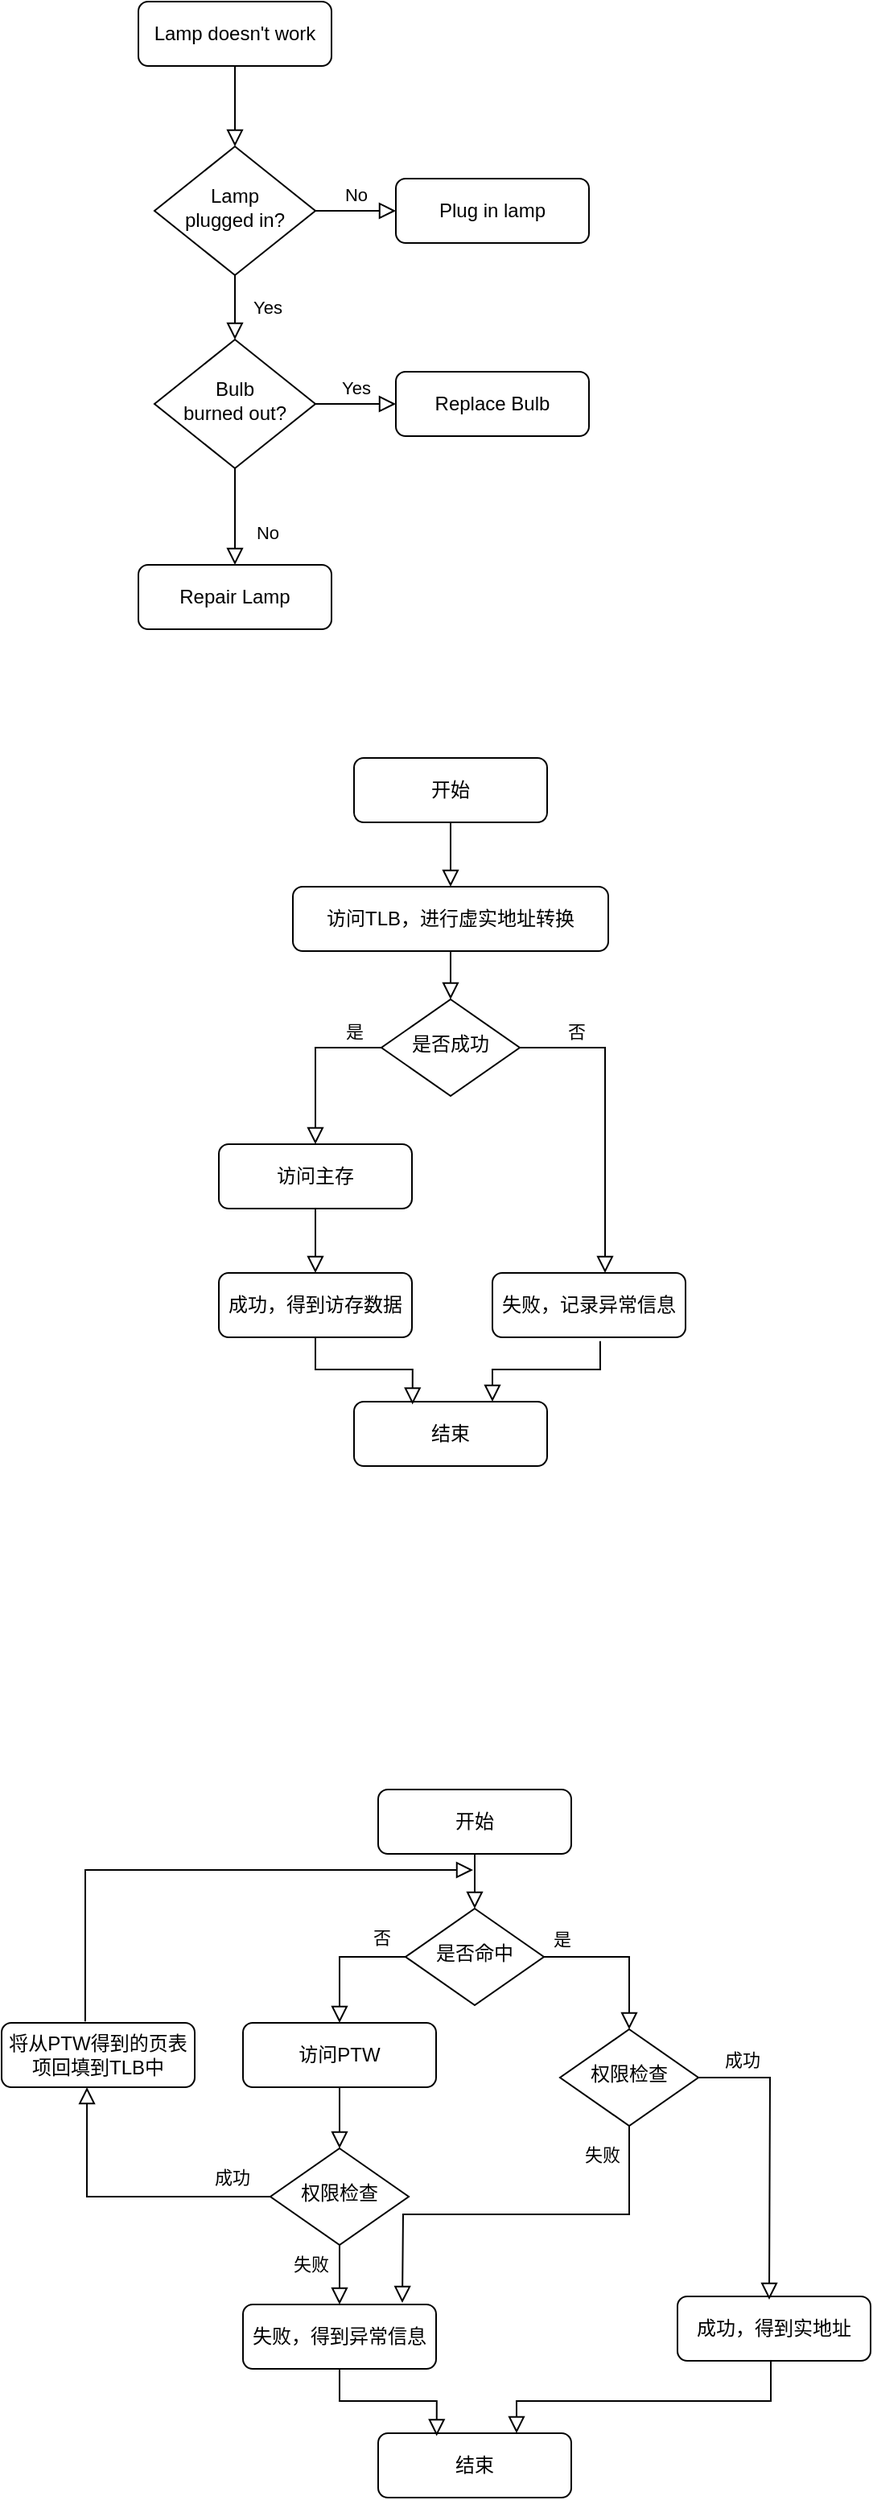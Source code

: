 <mxfile version="14.7.0" type="github">
  <diagram id="C5RBs43oDa-KdzZeNtuy" name="Page-1">
    <mxGraphModel dx="1422" dy="800" grid="0" gridSize="10" guides="1" tooltips="1" connect="1" arrows="1" fold="1" page="1" pageScale="1" pageWidth="827" pageHeight="1169" math="0" shadow="0">
      <root>
        <mxCell id="WIyWlLk6GJQsqaUBKTNV-0" />
        <mxCell id="WIyWlLk6GJQsqaUBKTNV-1" parent="WIyWlLk6GJQsqaUBKTNV-0" />
        <mxCell id="WIyWlLk6GJQsqaUBKTNV-2" value="" style="rounded=0;html=1;jettySize=auto;orthogonalLoop=1;fontSize=11;endArrow=block;endFill=0;endSize=8;strokeWidth=1;shadow=0;labelBackgroundColor=none;edgeStyle=orthogonalEdgeStyle;" parent="WIyWlLk6GJQsqaUBKTNV-1" source="WIyWlLk6GJQsqaUBKTNV-3" target="WIyWlLk6GJQsqaUBKTNV-6" edge="1">
          <mxGeometry relative="1" as="geometry" />
        </mxCell>
        <mxCell id="WIyWlLk6GJQsqaUBKTNV-3" value="Lamp doesn&#39;t work" style="rounded=1;whiteSpace=wrap;html=1;fontSize=12;glass=0;strokeWidth=1;shadow=0;" parent="WIyWlLk6GJQsqaUBKTNV-1" vertex="1">
          <mxGeometry x="160" y="80" width="120" height="40" as="geometry" />
        </mxCell>
        <mxCell id="WIyWlLk6GJQsqaUBKTNV-4" value="Yes" style="rounded=0;html=1;jettySize=auto;orthogonalLoop=1;fontSize=11;endArrow=block;endFill=0;endSize=8;strokeWidth=1;shadow=0;labelBackgroundColor=none;edgeStyle=orthogonalEdgeStyle;" parent="WIyWlLk6GJQsqaUBKTNV-1" source="WIyWlLk6GJQsqaUBKTNV-6" target="WIyWlLk6GJQsqaUBKTNV-10" edge="1">
          <mxGeometry y="20" relative="1" as="geometry">
            <mxPoint as="offset" />
          </mxGeometry>
        </mxCell>
        <mxCell id="WIyWlLk6GJQsqaUBKTNV-5" value="No" style="edgeStyle=orthogonalEdgeStyle;rounded=0;html=1;jettySize=auto;orthogonalLoop=1;fontSize=11;endArrow=block;endFill=0;endSize=8;strokeWidth=1;shadow=0;labelBackgroundColor=none;" parent="WIyWlLk6GJQsqaUBKTNV-1" source="WIyWlLk6GJQsqaUBKTNV-6" target="WIyWlLk6GJQsqaUBKTNV-7" edge="1">
          <mxGeometry y="10" relative="1" as="geometry">
            <mxPoint as="offset" />
          </mxGeometry>
        </mxCell>
        <mxCell id="WIyWlLk6GJQsqaUBKTNV-6" value="Lamp&lt;br&gt;plugged in?" style="rhombus;whiteSpace=wrap;html=1;shadow=0;fontFamily=Helvetica;fontSize=12;align=center;strokeWidth=1;spacing=6;spacingTop=-4;" parent="WIyWlLk6GJQsqaUBKTNV-1" vertex="1">
          <mxGeometry x="170" y="170" width="100" height="80" as="geometry" />
        </mxCell>
        <mxCell id="WIyWlLk6GJQsqaUBKTNV-7" value="Plug in lamp" style="rounded=1;whiteSpace=wrap;html=1;fontSize=12;glass=0;strokeWidth=1;shadow=0;" parent="WIyWlLk6GJQsqaUBKTNV-1" vertex="1">
          <mxGeometry x="320" y="190" width="120" height="40" as="geometry" />
        </mxCell>
        <mxCell id="WIyWlLk6GJQsqaUBKTNV-8" value="No" style="rounded=0;html=1;jettySize=auto;orthogonalLoop=1;fontSize=11;endArrow=block;endFill=0;endSize=8;strokeWidth=1;shadow=0;labelBackgroundColor=none;edgeStyle=orthogonalEdgeStyle;" parent="WIyWlLk6GJQsqaUBKTNV-1" source="WIyWlLk6GJQsqaUBKTNV-10" target="WIyWlLk6GJQsqaUBKTNV-11" edge="1">
          <mxGeometry x="0.333" y="20" relative="1" as="geometry">
            <mxPoint as="offset" />
          </mxGeometry>
        </mxCell>
        <mxCell id="WIyWlLk6GJQsqaUBKTNV-9" value="Yes" style="edgeStyle=orthogonalEdgeStyle;rounded=0;html=1;jettySize=auto;orthogonalLoop=1;fontSize=11;endArrow=block;endFill=0;endSize=8;strokeWidth=1;shadow=0;labelBackgroundColor=none;" parent="WIyWlLk6GJQsqaUBKTNV-1" source="WIyWlLk6GJQsqaUBKTNV-10" target="WIyWlLk6GJQsqaUBKTNV-12" edge="1">
          <mxGeometry y="10" relative="1" as="geometry">
            <mxPoint as="offset" />
          </mxGeometry>
        </mxCell>
        <mxCell id="WIyWlLk6GJQsqaUBKTNV-10" value="Bulb&lt;br&gt;burned out?" style="rhombus;whiteSpace=wrap;html=1;shadow=0;fontFamily=Helvetica;fontSize=12;align=center;strokeWidth=1;spacing=6;spacingTop=-4;" parent="WIyWlLk6GJQsqaUBKTNV-1" vertex="1">
          <mxGeometry x="170" y="290" width="100" height="80" as="geometry" />
        </mxCell>
        <mxCell id="WIyWlLk6GJQsqaUBKTNV-11" value="Repair Lamp" style="rounded=1;whiteSpace=wrap;html=1;fontSize=12;glass=0;strokeWidth=1;shadow=0;" parent="WIyWlLk6GJQsqaUBKTNV-1" vertex="1">
          <mxGeometry x="160" y="430" width="120" height="40" as="geometry" />
        </mxCell>
        <mxCell id="WIyWlLk6GJQsqaUBKTNV-12" value="Replace Bulb" style="rounded=1;whiteSpace=wrap;html=1;fontSize=12;glass=0;strokeWidth=1;shadow=0;" parent="WIyWlLk6GJQsqaUBKTNV-1" vertex="1">
          <mxGeometry x="320" y="310" width="120" height="40" as="geometry" />
        </mxCell>
        <mxCell id="PfXoBTsluk0Nw_FTHRr1-0" value="开始" style="rounded=1;whiteSpace=wrap;html=1;fontSize=12;glass=0;strokeWidth=1;shadow=0;" vertex="1" parent="WIyWlLk6GJQsqaUBKTNV-1">
          <mxGeometry x="294" y="550" width="120" height="40" as="geometry" />
        </mxCell>
        <mxCell id="PfXoBTsluk0Nw_FTHRr1-1" value="" style="rounded=0;html=1;jettySize=auto;orthogonalLoop=1;fontSize=11;endArrow=block;endFill=0;endSize=8;strokeWidth=1;shadow=0;labelBackgroundColor=none;edgeStyle=orthogonalEdgeStyle;exitX=0.5;exitY=1;exitDx=0;exitDy=0;entryX=0.5;entryY=0;entryDx=0;entryDy=0;" edge="1" parent="WIyWlLk6GJQsqaUBKTNV-1" source="PfXoBTsluk0Nw_FTHRr1-0" target="PfXoBTsluk0Nw_FTHRr1-2">
          <mxGeometry relative="1" as="geometry">
            <mxPoint x="353.66" y="635" as="sourcePoint" />
            <mxPoint x="354" y="630" as="targetPoint" />
          </mxGeometry>
        </mxCell>
        <mxCell id="PfXoBTsluk0Nw_FTHRr1-2" value="访问TLB，进行虚实地址转换" style="rounded=1;whiteSpace=wrap;html=1;fontSize=12;glass=0;strokeWidth=1;shadow=0;" vertex="1" parent="WIyWlLk6GJQsqaUBKTNV-1">
          <mxGeometry x="256" y="630" width="196" height="40" as="geometry" />
        </mxCell>
        <mxCell id="PfXoBTsluk0Nw_FTHRr1-3" value="" style="rounded=0;html=1;jettySize=auto;orthogonalLoop=1;fontSize=11;endArrow=block;endFill=0;endSize=8;strokeWidth=1;shadow=0;labelBackgroundColor=none;edgeStyle=orthogonalEdgeStyle;exitX=0.5;exitY=1;exitDx=0;exitDy=0;entryX=0.5;entryY=0;entryDx=0;entryDy=0;" edge="1" parent="WIyWlLk6GJQsqaUBKTNV-1" source="PfXoBTsluk0Nw_FTHRr1-2" target="PfXoBTsluk0Nw_FTHRr1-4">
          <mxGeometry relative="1" as="geometry">
            <mxPoint x="364" y="710" as="sourcePoint" />
            <mxPoint x="354" y="710" as="targetPoint" />
            <Array as="points" />
          </mxGeometry>
        </mxCell>
        <mxCell id="PfXoBTsluk0Nw_FTHRr1-4" value="是否成功" style="rhombus;whiteSpace=wrap;html=1;shadow=0;fontFamily=Helvetica;fontSize=12;align=center;strokeWidth=1;spacing=6;spacingTop=-4;" vertex="1" parent="WIyWlLk6GJQsqaUBKTNV-1">
          <mxGeometry x="311" y="700" width="86" height="60" as="geometry" />
        </mxCell>
        <mxCell id="PfXoBTsluk0Nw_FTHRr1-5" value="" style="rounded=0;html=1;jettySize=auto;orthogonalLoop=1;fontSize=11;endArrow=block;endFill=0;endSize=8;strokeWidth=1;shadow=0;labelBackgroundColor=none;edgeStyle=orthogonalEdgeStyle;exitX=0;exitY=0.5;exitDx=0;exitDy=0;" edge="1" parent="WIyWlLk6GJQsqaUBKTNV-1" source="PfXoBTsluk0Nw_FTHRr1-4">
          <mxGeometry relative="1" as="geometry">
            <mxPoint x="220" y="740" as="sourcePoint" />
            <mxPoint x="270" y="790" as="targetPoint" />
            <Array as="points">
              <mxPoint x="270" y="730" />
            </Array>
          </mxGeometry>
        </mxCell>
        <mxCell id="PfXoBTsluk0Nw_FTHRr1-7" value="是" style="edgeLabel;html=1;align=center;verticalAlign=middle;resizable=0;points=[];" vertex="1" connectable="0" parent="PfXoBTsluk0Nw_FTHRr1-5">
          <mxGeometry x="-0.36" relative="1" as="geometry">
            <mxPoint x="15" y="-10" as="offset" />
          </mxGeometry>
        </mxCell>
        <mxCell id="PfXoBTsluk0Nw_FTHRr1-6" value="" style="rounded=0;html=1;jettySize=auto;orthogonalLoop=1;fontSize=11;endArrow=block;endFill=0;endSize=8;strokeWidth=1;shadow=0;labelBackgroundColor=none;edgeStyle=orthogonalEdgeStyle;exitX=1;exitY=0.5;exitDx=0;exitDy=0;" edge="1" parent="WIyWlLk6GJQsqaUBKTNV-1" source="PfXoBTsluk0Nw_FTHRr1-4" target="PfXoBTsluk0Nw_FTHRr1-12">
          <mxGeometry relative="1" as="geometry">
            <mxPoint x="426" y="730" as="sourcePoint" />
            <mxPoint x="450" y="868" as="targetPoint" />
            <Array as="points">
              <mxPoint x="450" y="730" />
            </Array>
          </mxGeometry>
        </mxCell>
        <mxCell id="PfXoBTsluk0Nw_FTHRr1-8" value="否" style="edgeLabel;html=1;align=center;verticalAlign=middle;resizable=0;points=[];" vertex="1" connectable="0" parent="PfXoBTsluk0Nw_FTHRr1-6">
          <mxGeometry x="-0.726" y="2" relative="1" as="geometry">
            <mxPoint x="8" y="-8" as="offset" />
          </mxGeometry>
        </mxCell>
        <mxCell id="PfXoBTsluk0Nw_FTHRr1-9" value="访问主存" style="rounded=1;whiteSpace=wrap;html=1;fontSize=12;glass=0;strokeWidth=1;shadow=0;" vertex="1" parent="WIyWlLk6GJQsqaUBKTNV-1">
          <mxGeometry x="210" y="790" width="120" height="40" as="geometry" />
        </mxCell>
        <mxCell id="PfXoBTsluk0Nw_FTHRr1-10" value="成功，得到访存数据" style="rounded=1;whiteSpace=wrap;html=1;fontSize=12;glass=0;strokeWidth=1;shadow=0;" vertex="1" parent="WIyWlLk6GJQsqaUBKTNV-1">
          <mxGeometry x="210" y="870" width="120" height="40" as="geometry" />
        </mxCell>
        <mxCell id="PfXoBTsluk0Nw_FTHRr1-11" value="" style="rounded=0;html=1;jettySize=auto;orthogonalLoop=1;fontSize=11;endArrow=block;endFill=0;endSize=8;strokeWidth=1;shadow=0;labelBackgroundColor=none;edgeStyle=orthogonalEdgeStyle;exitX=0.5;exitY=1;exitDx=0;exitDy=0;entryX=0.5;entryY=0;entryDx=0;entryDy=0;" edge="1" parent="WIyWlLk6GJQsqaUBKTNV-1" source="PfXoBTsluk0Nw_FTHRr1-9" target="PfXoBTsluk0Nw_FTHRr1-10">
          <mxGeometry relative="1" as="geometry">
            <mxPoint x="340" y="830" as="sourcePoint" />
            <mxPoint x="340" y="870" as="targetPoint" />
            <Array as="points" />
          </mxGeometry>
        </mxCell>
        <mxCell id="PfXoBTsluk0Nw_FTHRr1-12" value="失败，记录异常信息" style="rounded=1;whiteSpace=wrap;html=1;fontSize=12;glass=0;strokeWidth=1;shadow=0;" vertex="1" parent="WIyWlLk6GJQsqaUBKTNV-1">
          <mxGeometry x="380" y="870" width="120" height="40" as="geometry" />
        </mxCell>
        <mxCell id="PfXoBTsluk0Nw_FTHRr1-13" value="结束" style="rounded=1;whiteSpace=wrap;html=1;fontSize=12;glass=0;strokeWidth=1;shadow=0;" vertex="1" parent="WIyWlLk6GJQsqaUBKTNV-1">
          <mxGeometry x="294" y="950" width="120" height="40" as="geometry" />
        </mxCell>
        <mxCell id="PfXoBTsluk0Nw_FTHRr1-14" value="" style="rounded=0;html=1;jettySize=auto;orthogonalLoop=1;fontSize=11;endArrow=block;endFill=0;endSize=8;strokeWidth=1;shadow=0;labelBackgroundColor=none;edgeStyle=orthogonalEdgeStyle;exitX=0.5;exitY=1;exitDx=0;exitDy=0;entryX=0.303;entryY=0.043;entryDx=0;entryDy=0;entryPerimeter=0;" edge="1" parent="WIyWlLk6GJQsqaUBKTNV-1" source="PfXoBTsluk0Nw_FTHRr1-10" target="PfXoBTsluk0Nw_FTHRr1-13">
          <mxGeometry relative="1" as="geometry">
            <mxPoint x="269.31" y="920" as="sourcePoint" />
            <mxPoint x="330" y="940" as="targetPoint" />
            <Array as="points" />
          </mxGeometry>
        </mxCell>
        <mxCell id="PfXoBTsluk0Nw_FTHRr1-15" value="" style="rounded=0;html=1;jettySize=auto;orthogonalLoop=1;fontSize=11;endArrow=block;endFill=0;endSize=8;strokeWidth=1;shadow=0;labelBackgroundColor=none;edgeStyle=orthogonalEdgeStyle;exitX=0.558;exitY=1.06;exitDx=0;exitDy=0;exitPerimeter=0;" edge="1" parent="WIyWlLk6GJQsqaUBKTNV-1" source="PfXoBTsluk0Nw_FTHRr1-12">
          <mxGeometry relative="1" as="geometry">
            <mxPoint x="452.0" y="920" as="sourcePoint" />
            <mxPoint x="380" y="950" as="targetPoint" />
            <Array as="points">
              <mxPoint x="447" y="930" />
              <mxPoint x="380" y="930" />
              <mxPoint x="380" y="950" />
            </Array>
          </mxGeometry>
        </mxCell>
        <mxCell id="PfXoBTsluk0Nw_FTHRr1-16" value="开始" style="rounded=1;whiteSpace=wrap;html=1;fontSize=12;glass=0;strokeWidth=1;shadow=0;" vertex="1" parent="WIyWlLk6GJQsqaUBKTNV-1">
          <mxGeometry x="309" y="1191" width="120" height="40" as="geometry" />
        </mxCell>
        <mxCell id="PfXoBTsluk0Nw_FTHRr1-19" value="" style="rounded=0;html=1;jettySize=auto;orthogonalLoop=1;fontSize=11;endArrow=block;endFill=0;endSize=8;strokeWidth=1;shadow=0;labelBackgroundColor=none;edgeStyle=orthogonalEdgeStyle;exitX=0.5;exitY=1;exitDx=0;exitDy=0;entryX=0.5;entryY=0;entryDx=0;entryDy=0;" edge="1" parent="WIyWlLk6GJQsqaUBKTNV-1" source="PfXoBTsluk0Nw_FTHRr1-16" target="PfXoBTsluk0Nw_FTHRr1-20">
          <mxGeometry relative="1" as="geometry">
            <mxPoint x="369" y="1311" as="sourcePoint" />
            <mxPoint x="369" y="1351" as="targetPoint" />
            <Array as="points" />
          </mxGeometry>
        </mxCell>
        <mxCell id="PfXoBTsluk0Nw_FTHRr1-20" value="是否命中" style="rhombus;whiteSpace=wrap;html=1;shadow=0;fontFamily=Helvetica;fontSize=12;align=center;strokeWidth=1;spacing=6;spacingTop=-4;" vertex="1" parent="WIyWlLk6GJQsqaUBKTNV-1">
          <mxGeometry x="326" y="1265" width="86" height="60" as="geometry" />
        </mxCell>
        <mxCell id="PfXoBTsluk0Nw_FTHRr1-21" value="" style="rounded=0;html=1;jettySize=auto;orthogonalLoop=1;fontSize=11;endArrow=block;endFill=0;endSize=8;strokeWidth=1;shadow=0;labelBackgroundColor=none;edgeStyle=orthogonalEdgeStyle;exitX=0;exitY=0.5;exitDx=0;exitDy=0;entryX=0.5;entryY=0;entryDx=0;entryDy=0;" edge="1" parent="WIyWlLk6GJQsqaUBKTNV-1" source="PfXoBTsluk0Nw_FTHRr1-20" target="PfXoBTsluk0Nw_FTHRr1-25">
          <mxGeometry relative="1" as="geometry">
            <mxPoint x="235" y="1381" as="sourcePoint" />
            <mxPoint x="312" y="1408" as="targetPoint" />
            <Array as="points">
              <mxPoint x="285" y="1295" />
            </Array>
          </mxGeometry>
        </mxCell>
        <mxCell id="PfXoBTsluk0Nw_FTHRr1-22" value="否" style="edgeLabel;html=1;align=center;verticalAlign=middle;resizable=0;points=[];" vertex="1" connectable="0" parent="PfXoBTsluk0Nw_FTHRr1-21">
          <mxGeometry x="-0.36" relative="1" as="geometry">
            <mxPoint x="11" y="-12" as="offset" />
          </mxGeometry>
        </mxCell>
        <mxCell id="PfXoBTsluk0Nw_FTHRr1-23" value="" style="rounded=0;html=1;jettySize=auto;orthogonalLoop=1;fontSize=11;endArrow=block;endFill=0;endSize=8;strokeWidth=1;shadow=0;labelBackgroundColor=none;edgeStyle=orthogonalEdgeStyle;exitX=1;exitY=0.5;exitDx=0;exitDy=0;entryX=0.5;entryY=0;entryDx=0;entryDy=0;" edge="1" parent="WIyWlLk6GJQsqaUBKTNV-1" source="PfXoBTsluk0Nw_FTHRr1-20" target="PfXoBTsluk0Nw_FTHRr1-32">
          <mxGeometry relative="1" as="geometry">
            <mxPoint x="441" y="1371" as="sourcePoint" />
            <mxPoint x="465.034" y="1388" as="targetPoint" />
            <Array as="points">
              <mxPoint x="465" y="1295" />
            </Array>
          </mxGeometry>
        </mxCell>
        <mxCell id="PfXoBTsluk0Nw_FTHRr1-24" value="是" style="edgeLabel;html=1;align=center;verticalAlign=middle;resizable=0;points=[];" vertex="1" connectable="0" parent="PfXoBTsluk0Nw_FTHRr1-23">
          <mxGeometry x="-0.726" y="2" relative="1" as="geometry">
            <mxPoint x="-3" y="-9" as="offset" />
          </mxGeometry>
        </mxCell>
        <mxCell id="PfXoBTsluk0Nw_FTHRr1-25" value="访问PTW" style="rounded=1;whiteSpace=wrap;html=1;fontSize=12;glass=0;strokeWidth=1;shadow=0;" vertex="1" parent="WIyWlLk6GJQsqaUBKTNV-1">
          <mxGeometry x="225" y="1336" width="120" height="40" as="geometry" />
        </mxCell>
        <mxCell id="PfXoBTsluk0Nw_FTHRr1-26" value="失败，得到异常信息" style="rounded=1;whiteSpace=wrap;html=1;fontSize=12;glass=0;strokeWidth=1;shadow=0;" vertex="1" parent="WIyWlLk6GJQsqaUBKTNV-1">
          <mxGeometry x="225" y="1511" width="120" height="40" as="geometry" />
        </mxCell>
        <mxCell id="PfXoBTsluk0Nw_FTHRr1-27" value="" style="rounded=0;html=1;jettySize=auto;orthogonalLoop=1;fontSize=11;endArrow=block;endFill=0;endSize=8;strokeWidth=1;shadow=0;labelBackgroundColor=none;edgeStyle=orthogonalEdgeStyle;exitX=0.5;exitY=1;exitDx=0;exitDy=0;" edge="1" parent="WIyWlLk6GJQsqaUBKTNV-1" source="PfXoBTsluk0Nw_FTHRr1-25">
          <mxGeometry relative="1" as="geometry">
            <mxPoint x="355" y="1471" as="sourcePoint" />
            <mxPoint x="285" y="1414" as="targetPoint" />
            <Array as="points" />
          </mxGeometry>
        </mxCell>
        <mxCell id="PfXoBTsluk0Nw_FTHRr1-29" value="结束" style="rounded=1;whiteSpace=wrap;html=1;fontSize=12;glass=0;strokeWidth=1;shadow=0;" vertex="1" parent="WIyWlLk6GJQsqaUBKTNV-1">
          <mxGeometry x="309" y="1591" width="120" height="40" as="geometry" />
        </mxCell>
        <mxCell id="PfXoBTsluk0Nw_FTHRr1-30" value="" style="rounded=0;html=1;jettySize=auto;orthogonalLoop=1;fontSize=11;endArrow=block;endFill=0;endSize=8;strokeWidth=1;shadow=0;labelBackgroundColor=none;edgeStyle=orthogonalEdgeStyle;exitX=0.5;exitY=1;exitDx=0;exitDy=0;entryX=0.303;entryY=0.043;entryDx=0;entryDy=0;entryPerimeter=0;" edge="1" parent="WIyWlLk6GJQsqaUBKTNV-1" source="PfXoBTsluk0Nw_FTHRr1-26" target="PfXoBTsluk0Nw_FTHRr1-29">
          <mxGeometry relative="1" as="geometry">
            <mxPoint x="284.31" y="1561" as="sourcePoint" />
            <mxPoint x="345" y="1581" as="targetPoint" />
            <Array as="points" />
          </mxGeometry>
        </mxCell>
        <mxCell id="PfXoBTsluk0Nw_FTHRr1-31" value="" style="rounded=0;html=1;jettySize=auto;orthogonalLoop=1;fontSize=11;endArrow=block;endFill=0;endSize=8;strokeWidth=1;shadow=0;labelBackgroundColor=none;edgeStyle=orthogonalEdgeStyle;" edge="1" parent="WIyWlLk6GJQsqaUBKTNV-1" source="PfXoBTsluk0Nw_FTHRr1-39">
          <mxGeometry relative="1" as="geometry">
            <mxPoint x="553" y="1539" as="sourcePoint" />
            <mxPoint x="395.0" y="1591" as="targetPoint" />
            <Array as="points">
              <mxPoint x="553" y="1571" />
              <mxPoint x="395" y="1571" />
            </Array>
          </mxGeometry>
        </mxCell>
        <mxCell id="PfXoBTsluk0Nw_FTHRr1-32" value="权限检查" style="rhombus;whiteSpace=wrap;html=1;shadow=0;fontFamily=Helvetica;fontSize=12;align=center;strokeWidth=1;spacing=6;spacingTop=-4;" vertex="1" parent="WIyWlLk6GJQsqaUBKTNV-1">
          <mxGeometry x="422" y="1340" width="86" height="60" as="geometry" />
        </mxCell>
        <mxCell id="PfXoBTsluk0Nw_FTHRr1-33" value="权限检查" style="rhombus;whiteSpace=wrap;html=1;shadow=0;fontFamily=Helvetica;fontSize=12;align=center;strokeWidth=1;spacing=6;spacingTop=-4;" vertex="1" parent="WIyWlLk6GJQsqaUBKTNV-1">
          <mxGeometry x="242" y="1414" width="86" height="60" as="geometry" />
        </mxCell>
        <mxCell id="PfXoBTsluk0Nw_FTHRr1-34" value="" style="rounded=0;html=1;jettySize=auto;orthogonalLoop=1;fontSize=11;endArrow=block;endFill=0;endSize=8;strokeWidth=1;shadow=0;labelBackgroundColor=none;edgeStyle=orthogonalEdgeStyle;exitX=0.5;exitY=1;exitDx=0;exitDy=0;entryX=0.5;entryY=0;entryDx=0;entryDy=0;" edge="1" parent="WIyWlLk6GJQsqaUBKTNV-1" source="PfXoBTsluk0Nw_FTHRr1-33" target="PfXoBTsluk0Nw_FTHRr1-26">
          <mxGeometry relative="1" as="geometry">
            <mxPoint x="357.0" y="1468" as="sourcePoint" />
            <mxPoint x="357.0" y="1506" as="targetPoint" />
            <Array as="points" />
          </mxGeometry>
        </mxCell>
        <mxCell id="PfXoBTsluk0Nw_FTHRr1-35" value="失败" style="edgeLabel;html=1;align=center;verticalAlign=middle;resizable=0;points=[];" vertex="1" connectable="0" parent="WIyWlLk6GJQsqaUBKTNV-1">
          <mxGeometry x="299.003" y="1291.002" as="geometry">
            <mxPoint x="-32" y="195" as="offset" />
          </mxGeometry>
        </mxCell>
        <mxCell id="PfXoBTsluk0Nw_FTHRr1-36" value="" style="rounded=0;html=1;jettySize=auto;orthogonalLoop=1;fontSize=11;endArrow=block;endFill=0;endSize=8;strokeWidth=1;shadow=0;labelBackgroundColor=none;edgeStyle=orthogonalEdgeStyle;exitX=0;exitY=0.5;exitDx=0;exitDy=0;entryX=0.442;entryY=1;entryDx=0;entryDy=0;entryPerimeter=0;" edge="1" parent="WIyWlLk6GJQsqaUBKTNV-1" source="PfXoBTsluk0Nw_FTHRr1-33" target="PfXoBTsluk0Nw_FTHRr1-45">
          <mxGeometry relative="1" as="geometry">
            <mxPoint x="191.0" y="1442" as="sourcePoint" />
            <mxPoint x="128" y="1390" as="targetPoint" />
            <Array as="points">
              <mxPoint x="128" y="1444" />
            </Array>
          </mxGeometry>
        </mxCell>
        <mxCell id="PfXoBTsluk0Nw_FTHRr1-37" value="成功" style="edgeLabel;html=1;align=center;verticalAlign=middle;resizable=0;points=[];" vertex="1" connectable="0" parent="PfXoBTsluk0Nw_FTHRr1-36">
          <mxGeometry x="-0.168" relative="1" as="geometry">
            <mxPoint x="51" y="-12" as="offset" />
          </mxGeometry>
        </mxCell>
        <mxCell id="PfXoBTsluk0Nw_FTHRr1-38" value="" style="rounded=0;html=1;jettySize=auto;orthogonalLoop=1;fontSize=11;endArrow=block;endFill=0;endSize=8;strokeWidth=1;shadow=0;labelBackgroundColor=none;edgeStyle=orthogonalEdgeStyle;exitX=0.5;exitY=1;exitDx=0;exitDy=0;" edge="1" parent="WIyWlLk6GJQsqaUBKTNV-1" source="PfXoBTsluk0Nw_FTHRr1-32">
          <mxGeometry relative="1" as="geometry">
            <mxPoint x="464.66" y="1409" as="sourcePoint" />
            <mxPoint x="324" y="1510" as="targetPoint" />
            <Array as="points" />
          </mxGeometry>
        </mxCell>
        <mxCell id="PfXoBTsluk0Nw_FTHRr1-43" value="失败" style="edgeLabel;html=1;align=center;verticalAlign=middle;resizable=0;points=[];" vertex="1" connectable="0" parent="PfXoBTsluk0Nw_FTHRr1-38">
          <mxGeometry x="-0.844" y="1" relative="1" as="geometry">
            <mxPoint x="-18" y="-2" as="offset" />
          </mxGeometry>
        </mxCell>
        <mxCell id="PfXoBTsluk0Nw_FTHRr1-39" value="成功，得到实地址" style="rounded=1;whiteSpace=wrap;html=1;fontSize=12;glass=0;strokeWidth=1;shadow=0;" vertex="1" parent="WIyWlLk6GJQsqaUBKTNV-1">
          <mxGeometry x="495" y="1506" width="120" height="40" as="geometry" />
        </mxCell>
        <mxCell id="PfXoBTsluk0Nw_FTHRr1-42" value="" style="rounded=0;html=1;jettySize=auto;orthogonalLoop=1;fontSize=11;endArrow=block;endFill=0;endSize=8;strokeWidth=1;shadow=0;labelBackgroundColor=none;edgeStyle=orthogonalEdgeStyle;exitX=1;exitY=0.5;exitDx=0;exitDy=0;" edge="1" parent="WIyWlLk6GJQsqaUBKTNV-1" source="PfXoBTsluk0Nw_FTHRr1-32">
          <mxGeometry relative="1" as="geometry">
            <mxPoint x="581" y="1366" as="sourcePoint" />
            <mxPoint x="552" y="1508" as="targetPoint" />
            <Array as="points" />
          </mxGeometry>
        </mxCell>
        <mxCell id="PfXoBTsluk0Nw_FTHRr1-44" value="成功" style="edgeLabel;html=1;align=center;verticalAlign=middle;resizable=0;points=[];" vertex="1" connectable="0" parent="PfXoBTsluk0Nw_FTHRr1-42">
          <mxGeometry x="-0.61" y="-1" relative="1" as="geometry">
            <mxPoint x="-9" y="-12" as="offset" />
          </mxGeometry>
        </mxCell>
        <mxCell id="PfXoBTsluk0Nw_FTHRr1-45" value="将从PTW得到的页表项回填到TLB中" style="rounded=1;whiteSpace=wrap;html=1;fontSize=12;glass=0;strokeWidth=1;shadow=0;" vertex="1" parent="WIyWlLk6GJQsqaUBKTNV-1">
          <mxGeometry x="75" y="1336" width="120" height="40" as="geometry" />
        </mxCell>
        <mxCell id="PfXoBTsluk0Nw_FTHRr1-46" value="" style="rounded=0;html=1;jettySize=auto;orthogonalLoop=1;fontSize=11;endArrow=block;endFill=0;endSize=8;strokeWidth=1;shadow=0;labelBackgroundColor=none;edgeStyle=orthogonalEdgeStyle;exitX=0.433;exitY=-0.021;exitDx=0;exitDy=0;exitPerimeter=0;" edge="1" parent="WIyWlLk6GJQsqaUBKTNV-1" source="PfXoBTsluk0Nw_FTHRr1-45">
          <mxGeometry relative="1" as="geometry">
            <mxPoint x="215.0" y="1279" as="sourcePoint" />
            <mxPoint x="368" y="1241" as="targetPoint" />
            <Array as="points">
              <mxPoint x="127" y="1241" />
              <mxPoint x="150" y="1241" />
            </Array>
          </mxGeometry>
        </mxCell>
      </root>
    </mxGraphModel>
  </diagram>
</mxfile>
